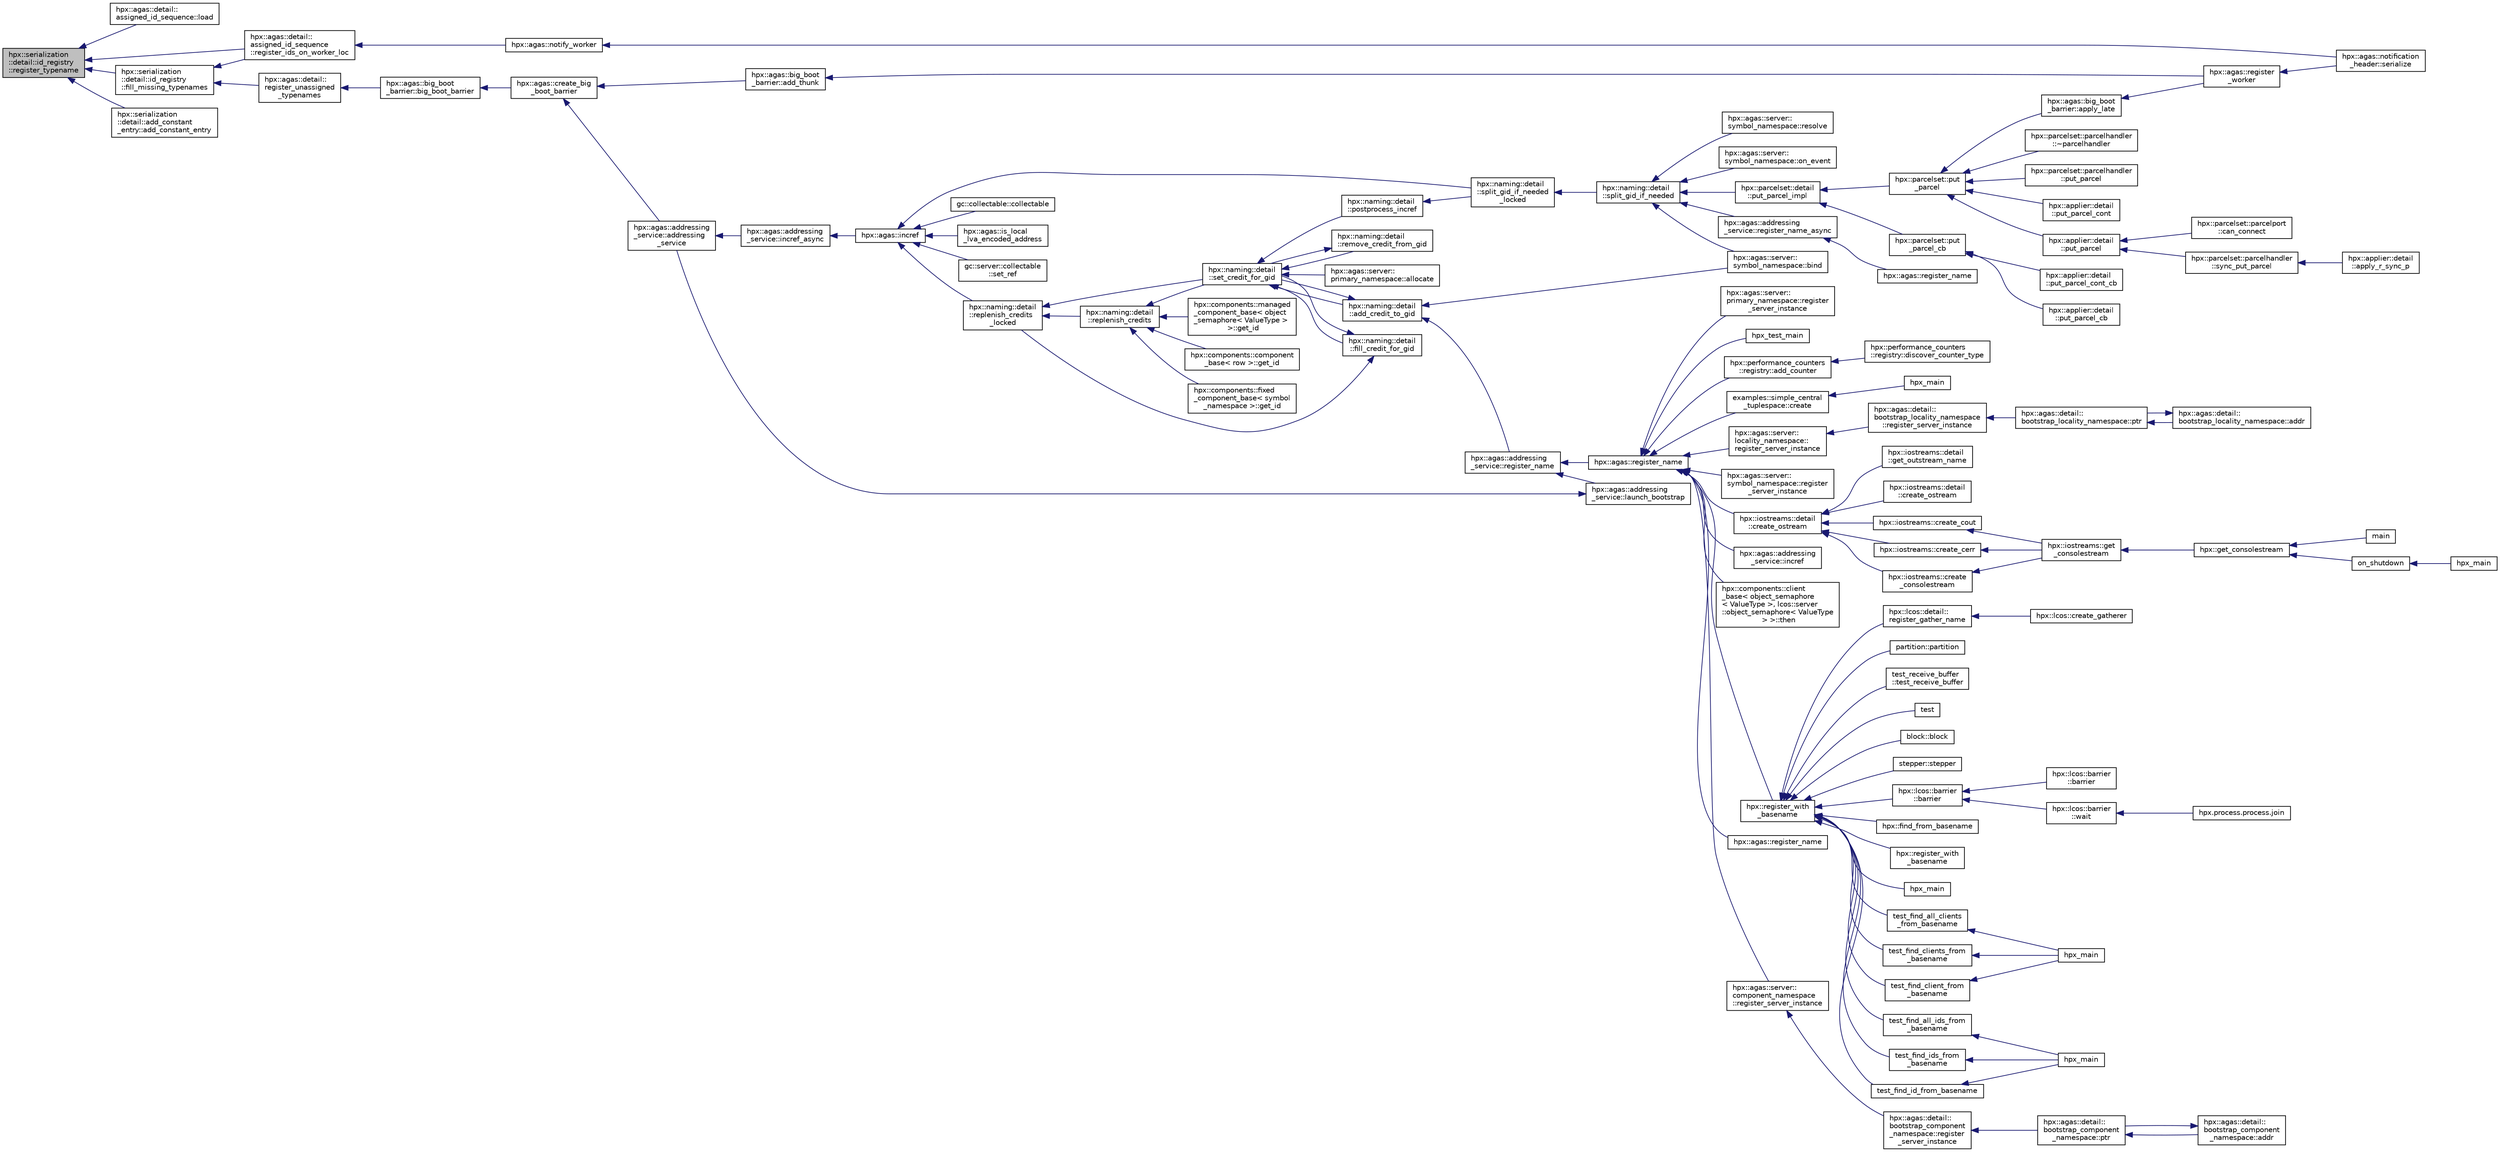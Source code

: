 digraph "hpx::serialization::detail::id_registry::register_typename"
{
  edge [fontname="Helvetica",fontsize="10",labelfontname="Helvetica",labelfontsize="10"];
  node [fontname="Helvetica",fontsize="10",shape=record];
  rankdir="LR";
  Node332 [label="hpx::serialization\l::detail::id_registry\l::register_typename",height=0.2,width=0.4,color="black", fillcolor="grey75", style="filled", fontcolor="black"];
  Node332 -> Node333 [dir="back",color="midnightblue",fontsize="10",style="solid",fontname="Helvetica"];
  Node333 [label="hpx::agas::detail::\lassigned_id_sequence::load",height=0.2,width=0.4,color="black", fillcolor="white", style="filled",URL="$dd/d18/structhpx_1_1agas_1_1detail_1_1assigned__id__sequence.html#a99a379110ec6aa07c3f1d650769e59b8"];
  Node332 -> Node334 [dir="back",color="midnightblue",fontsize="10",style="solid",fontname="Helvetica"];
  Node334 [label="hpx::agas::detail::\lassigned_id_sequence\l::register_ids_on_worker_loc",height=0.2,width=0.4,color="black", fillcolor="white", style="filled",URL="$dd/d18/structhpx_1_1agas_1_1detail_1_1assigned__id__sequence.html#a35eae836c4f5b4b971e74572c990c689"];
  Node334 -> Node335 [dir="back",color="midnightblue",fontsize="10",style="solid",fontname="Helvetica"];
  Node335 [label="hpx::agas::notify_worker",height=0.2,width=0.4,color="black", fillcolor="white", style="filled",URL="$dc/d54/namespacehpx_1_1agas.html#a9bf88ab8d54a369fb9ed0fd3157ef1e8"];
  Node335 -> Node336 [dir="back",color="midnightblue",fontsize="10",style="solid",fontname="Helvetica"];
  Node336 [label="hpx::agas::notification\l_header::serialize",height=0.2,width=0.4,color="black", fillcolor="white", style="filled",URL="$de/dae/structhpx_1_1agas_1_1notification__header.html#aa028cf0e80baf9259523c340c4568634"];
  Node332 -> Node337 [dir="back",color="midnightblue",fontsize="10",style="solid",fontname="Helvetica"];
  Node337 [label="hpx::serialization\l::detail::id_registry\l::fill_missing_typenames",height=0.2,width=0.4,color="black", fillcolor="white", style="filled",URL="$dc/d9a/classhpx_1_1serialization_1_1detail_1_1id__registry.html#a80cd98a900de5a5347cf51ab710ed1be"];
  Node337 -> Node338 [dir="back",color="midnightblue",fontsize="10",style="solid",fontname="Helvetica"];
  Node338 [label="hpx::agas::detail::\lregister_unassigned\l_typenames",height=0.2,width=0.4,color="black", fillcolor="white", style="filled",URL="$dd/dd0/namespacehpx_1_1agas_1_1detail.html#a69a4d9fbe321b26f2eeeacaae98c05bb"];
  Node338 -> Node339 [dir="back",color="midnightblue",fontsize="10",style="solid",fontname="Helvetica"];
  Node339 [label="hpx::agas::big_boot\l_barrier::big_boot_barrier",height=0.2,width=0.4,color="black", fillcolor="white", style="filled",URL="$d8/db6/structhpx_1_1agas_1_1big__boot__barrier.html#ab00f39b77e1ae054dddeab796ac49a07"];
  Node339 -> Node340 [dir="back",color="midnightblue",fontsize="10",style="solid",fontname="Helvetica"];
  Node340 [label="hpx::agas::create_big\l_boot_barrier",height=0.2,width=0.4,color="black", fillcolor="white", style="filled",URL="$dc/d54/namespacehpx_1_1agas.html#a272f64deb448ea9613501a5b3458a57f"];
  Node340 -> Node341 [dir="back",color="midnightblue",fontsize="10",style="solid",fontname="Helvetica"];
  Node341 [label="hpx::agas::addressing\l_service::addressing\l_service",height=0.2,width=0.4,color="black", fillcolor="white", style="filled",URL="$db/d58/structhpx_1_1agas_1_1addressing__service.html#a4cd885b12c530009f44f7372c197d54f"];
  Node341 -> Node342 [dir="back",color="midnightblue",fontsize="10",style="solid",fontname="Helvetica"];
  Node342 [label="hpx::agas::addressing\l_service::incref_async",height=0.2,width=0.4,color="black", fillcolor="white", style="filled",URL="$db/d58/structhpx_1_1agas_1_1addressing__service.html#adae9df2634cf648f129f203c3678c1c1",tooltip="Increment the global reference count for the given id. "];
  Node342 -> Node343 [dir="back",color="midnightblue",fontsize="10",style="solid",fontname="Helvetica"];
  Node343 [label="hpx::agas::incref",height=0.2,width=0.4,color="black", fillcolor="white", style="filled",URL="$dc/d54/namespacehpx_1_1agas.html#aad81d2ea721c1a5692e243ef07bf164f"];
  Node343 -> Node344 [dir="back",color="midnightblue",fontsize="10",style="solid",fontname="Helvetica"];
  Node344 [label="hpx::agas::is_local\l_lva_encoded_address",height=0.2,width=0.4,color="black", fillcolor="white", style="filled",URL="$dc/d54/namespacehpx_1_1agas.html#abb5e5584ed3b536ace8e3f58415e24c2"];
  Node343 -> Node345 [dir="back",color="midnightblue",fontsize="10",style="solid",fontname="Helvetica"];
  Node345 [label="gc::server::collectable\l::set_ref",height=0.2,width=0.4,color="black", fillcolor="white", style="filled",URL="$da/d76/structgc_1_1server_1_1collectable.html#a8e123e39f5a85da593dc15b5f872748d"];
  Node343 -> Node346 [dir="back",color="midnightblue",fontsize="10",style="solid",fontname="Helvetica"];
  Node346 [label="gc::collectable::collectable",height=0.2,width=0.4,color="black", fillcolor="white", style="filled",URL="$da/d23/structgc_1_1collectable.html#a9ac791be34891330ff8192ac2ef68c7c"];
  Node343 -> Node347 [dir="back",color="midnightblue",fontsize="10",style="solid",fontname="Helvetica"];
  Node347 [label="hpx::naming::detail\l::split_gid_if_needed\l_locked",height=0.2,width=0.4,color="black", fillcolor="white", style="filled",URL="$d5/d18/namespacehpx_1_1naming_1_1detail.html#a8a41d874bb719f702a76d483293d9d56"];
  Node347 -> Node348 [dir="back",color="midnightblue",fontsize="10",style="solid",fontname="Helvetica"];
  Node348 [label="hpx::naming::detail\l::split_gid_if_needed",height=0.2,width=0.4,color="black", fillcolor="white", style="filled",URL="$d5/d18/namespacehpx_1_1naming_1_1detail.html#a106949fcb9087fb6bdca67d048d6568f"];
  Node348 -> Node349 [dir="back",color="midnightblue",fontsize="10",style="solid",fontname="Helvetica"];
  Node349 [label="hpx::agas::addressing\l_service::register_name_async",height=0.2,width=0.4,color="black", fillcolor="white", style="filled",URL="$db/d58/structhpx_1_1agas_1_1addressing__service.html#adfd0ce835927a3c0396b6fc9e9fbb3cf"];
  Node349 -> Node350 [dir="back",color="midnightblue",fontsize="10",style="solid",fontname="Helvetica"];
  Node350 [label="hpx::agas::register_name",height=0.2,width=0.4,color="black", fillcolor="white", style="filled",URL="$dc/d54/namespacehpx_1_1agas.html#adc43905ef74ad9948375f3948b64fc2f"];
  Node348 -> Node351 [dir="back",color="midnightblue",fontsize="10",style="solid",fontname="Helvetica"];
  Node351 [label="hpx::parcelset::detail\l::put_parcel_impl",height=0.2,width=0.4,color="black", fillcolor="white", style="filled",URL="$dc/d4e/namespacehpx_1_1parcelset_1_1detail.html#a0dfe29365976960c7f5db6388e8ce603"];
  Node351 -> Node352 [dir="back",color="midnightblue",fontsize="10",style="solid",fontname="Helvetica"];
  Node352 [label="hpx::parcelset::put\l_parcel",height=0.2,width=0.4,color="black", fillcolor="white", style="filled",URL="$d4/d41/namespacehpx_1_1parcelset.html#a53a9f5c6cf260dc8d06d194c96182b65"];
  Node352 -> Node353 [dir="back",color="midnightblue",fontsize="10",style="solid",fontname="Helvetica"];
  Node353 [label="hpx::applier::detail\l::put_parcel",height=0.2,width=0.4,color="black", fillcolor="white", style="filled",URL="$d1/d2a/namespacehpx_1_1applier_1_1detail.html#a4d568b8071bb894a09fabfba232c2663"];
  Node353 -> Node354 [dir="back",color="midnightblue",fontsize="10",style="solid",fontname="Helvetica"];
  Node354 [label="hpx::parcelset::parcelhandler\l::sync_put_parcel",height=0.2,width=0.4,color="black", fillcolor="white", style="filled",URL="$d4/d2f/classhpx_1_1parcelset_1_1parcelhandler.html#ad478f8b244ec822fcbcb84aa67b17497"];
  Node354 -> Node355 [dir="back",color="midnightblue",fontsize="10",style="solid",fontname="Helvetica"];
  Node355 [label="hpx::applier::detail\l::apply_r_sync_p",height=0.2,width=0.4,color="black", fillcolor="white", style="filled",URL="$d1/d2a/namespacehpx_1_1applier_1_1detail.html#ab69485311adeb590afa621a4b4be595d"];
  Node353 -> Node356 [dir="back",color="midnightblue",fontsize="10",style="solid",fontname="Helvetica"];
  Node356 [label="hpx::parcelset::parcelport\l::can_connect",height=0.2,width=0.4,color="black", fillcolor="white", style="filled",URL="$d9/d67/classhpx_1_1parcelset_1_1parcelport.html#a68bd6750625124e4de6309e74283a767"];
  Node352 -> Node357 [dir="back",color="midnightblue",fontsize="10",style="solid",fontname="Helvetica"];
  Node357 [label="hpx::applier::detail\l::put_parcel_cont",height=0.2,width=0.4,color="black", fillcolor="white", style="filled",URL="$d1/d2a/namespacehpx_1_1applier_1_1detail.html#aa5119ce6a8f642d2bacf23dc42ade0f9"];
  Node352 -> Node358 [dir="back",color="midnightblue",fontsize="10",style="solid",fontname="Helvetica"];
  Node358 [label="hpx::agas::big_boot\l_barrier::apply_late",height=0.2,width=0.4,color="black", fillcolor="white", style="filled",URL="$d8/db6/structhpx_1_1agas_1_1big__boot__barrier.html#a9148a04a25bea5a37d77b3ff20e1ebfb"];
  Node358 -> Node359 [dir="back",color="midnightblue",fontsize="10",style="solid",fontname="Helvetica"];
  Node359 [label="hpx::agas::register\l_worker",height=0.2,width=0.4,color="black", fillcolor="white", style="filled",URL="$dc/d54/namespacehpx_1_1agas.html#a3c98dc053a97fca0f3f3b5719d9f8336"];
  Node359 -> Node336 [dir="back",color="midnightblue",fontsize="10",style="solid",fontname="Helvetica"];
  Node352 -> Node360 [dir="back",color="midnightblue",fontsize="10",style="solid",fontname="Helvetica"];
  Node360 [label="hpx::parcelset::parcelhandler\l::~parcelhandler",height=0.2,width=0.4,color="black", fillcolor="white", style="filled",URL="$d4/d2f/classhpx_1_1parcelset_1_1parcelhandler.html#a938c1c4259b1be845dc0197465969a17"];
  Node352 -> Node361 [dir="back",color="midnightblue",fontsize="10",style="solid",fontname="Helvetica"];
  Node361 [label="hpx::parcelset::parcelhandler\l::put_parcel",height=0.2,width=0.4,color="black", fillcolor="white", style="filled",URL="$d4/d2f/classhpx_1_1parcelset_1_1parcelhandler.html#aad45344f98c3f15456325c7270ae5ade"];
  Node351 -> Node362 [dir="back",color="midnightblue",fontsize="10",style="solid",fontname="Helvetica"];
  Node362 [label="hpx::parcelset::put\l_parcel_cb",height=0.2,width=0.4,color="black", fillcolor="white", style="filled",URL="$d4/d41/namespacehpx_1_1parcelset.html#a44a60f48094a44cbb7f52b7807dc56ff"];
  Node362 -> Node363 [dir="back",color="midnightblue",fontsize="10",style="solid",fontname="Helvetica"];
  Node363 [label="hpx::applier::detail\l::put_parcel_cb",height=0.2,width=0.4,color="black", fillcolor="white", style="filled",URL="$d1/d2a/namespacehpx_1_1applier_1_1detail.html#a96b7471f7a59fa4d3d298e562507c339"];
  Node362 -> Node364 [dir="back",color="midnightblue",fontsize="10",style="solid",fontname="Helvetica"];
  Node364 [label="hpx::applier::detail\l::put_parcel_cont_cb",height=0.2,width=0.4,color="black", fillcolor="white", style="filled",URL="$d1/d2a/namespacehpx_1_1applier_1_1detail.html#acb5d7569cd53998c51e4b48f09d62e83"];
  Node348 -> Node365 [dir="back",color="midnightblue",fontsize="10",style="solid",fontname="Helvetica"];
  Node365 [label="hpx::agas::server::\lsymbol_namespace::bind",height=0.2,width=0.4,color="black", fillcolor="white", style="filled",URL="$dc/da6/structhpx_1_1agas_1_1server_1_1symbol__namespace.html#a229ead0876ac8c5754793a2ca68de559"];
  Node348 -> Node366 [dir="back",color="midnightblue",fontsize="10",style="solid",fontname="Helvetica"];
  Node366 [label="hpx::agas::server::\lsymbol_namespace::resolve",height=0.2,width=0.4,color="black", fillcolor="white", style="filled",URL="$dc/da6/structhpx_1_1agas_1_1server_1_1symbol__namespace.html#aec3fc24e40dc96142eb77537945e92d5"];
  Node348 -> Node367 [dir="back",color="midnightblue",fontsize="10",style="solid",fontname="Helvetica"];
  Node367 [label="hpx::agas::server::\lsymbol_namespace::on_event",height=0.2,width=0.4,color="black", fillcolor="white", style="filled",URL="$dc/da6/structhpx_1_1agas_1_1server_1_1symbol__namespace.html#abbfcf18e8d40612e4fa618a39a2fc492"];
  Node343 -> Node368 [dir="back",color="midnightblue",fontsize="10",style="solid",fontname="Helvetica"];
  Node368 [label="hpx::naming::detail\l::replenish_credits\l_locked",height=0.2,width=0.4,color="black", fillcolor="white", style="filled",URL="$d5/d18/namespacehpx_1_1naming_1_1detail.html#a011ed4fa9a2f4d4319adc54943fa03d6"];
  Node368 -> Node369 [dir="back",color="midnightblue",fontsize="10",style="solid",fontname="Helvetica"];
  Node369 [label="hpx::naming::detail\l::replenish_credits",height=0.2,width=0.4,color="black", fillcolor="white", style="filled",URL="$d5/d18/namespacehpx_1_1naming_1_1detail.html#aab806d937bd01894af129d3d3cbb22f4"];
  Node369 -> Node370 [dir="back",color="midnightblue",fontsize="10",style="solid",fontname="Helvetica"];
  Node370 [label="hpx::components::component\l_base\< row \>::get_id",height=0.2,width=0.4,color="black", fillcolor="white", style="filled",URL="$d2/de6/classhpx_1_1components_1_1component__base.html#a4c8fd93514039bdf01c48d66d82b19cd"];
  Node369 -> Node371 [dir="back",color="midnightblue",fontsize="10",style="solid",fontname="Helvetica"];
  Node371 [label="hpx::components::fixed\l_component_base\< symbol\l_namespace \>::get_id",height=0.2,width=0.4,color="black", fillcolor="white", style="filled",URL="$df/dfd/classhpx_1_1components_1_1fixed__component__base.html#a3066d2c2779a65cd20ce98b87e4dd4c2"];
  Node369 -> Node372 [dir="back",color="midnightblue",fontsize="10",style="solid",fontname="Helvetica"];
  Node372 [label="hpx::components::managed\l_component_base\< object\l_semaphore\< ValueType \>\l \>::get_id",height=0.2,width=0.4,color="black", fillcolor="white", style="filled",URL="$d1/d7b/classhpx_1_1components_1_1managed__component__base.html#ac026850ad861e1da5393943cf5751708"];
  Node369 -> Node373 [dir="back",color="midnightblue",fontsize="10",style="solid",fontname="Helvetica"];
  Node373 [label="hpx::naming::detail\l::set_credit_for_gid",height=0.2,width=0.4,color="black", fillcolor="white", style="filled",URL="$d5/d18/namespacehpx_1_1naming_1_1detail.html#a87703193ff814a4e1c912e98e655ec51"];
  Node373 -> Node374 [dir="back",color="midnightblue",fontsize="10",style="solid",fontname="Helvetica"];
  Node374 [label="hpx::naming::detail\l::postprocess_incref",height=0.2,width=0.4,color="black", fillcolor="white", style="filled",URL="$d5/d18/namespacehpx_1_1naming_1_1detail.html#a9d2708b2b1a4087d64195137b077ef1d"];
  Node374 -> Node347 [dir="back",color="midnightblue",fontsize="10",style="solid",fontname="Helvetica"];
  Node373 -> Node375 [dir="back",color="midnightblue",fontsize="10",style="solid",fontname="Helvetica"];
  Node375 [label="hpx::naming::detail\l::add_credit_to_gid",height=0.2,width=0.4,color="black", fillcolor="white", style="filled",URL="$d5/d18/namespacehpx_1_1naming_1_1detail.html#ab13848a91587535a393be4def980e832"];
  Node375 -> Node376 [dir="back",color="midnightblue",fontsize="10",style="solid",fontname="Helvetica"];
  Node376 [label="hpx::agas::addressing\l_service::register_name",height=0.2,width=0.4,color="black", fillcolor="white", style="filled",URL="$db/d58/structhpx_1_1agas_1_1addressing__service.html#a5929d7fd681a5ed692bfbeaa503fc32d",tooltip="Register a global name with a global address (id) "];
  Node376 -> Node377 [dir="back",color="midnightblue",fontsize="10",style="solid",fontname="Helvetica"];
  Node377 [label="hpx::agas::addressing\l_service::launch_bootstrap",height=0.2,width=0.4,color="black", fillcolor="white", style="filled",URL="$db/d58/structhpx_1_1agas_1_1addressing__service.html#a664380be3597d3ca31677b2ae5800e76"];
  Node377 -> Node341 [dir="back",color="midnightblue",fontsize="10",style="solid",fontname="Helvetica"];
  Node376 -> Node378 [dir="back",color="midnightblue",fontsize="10",style="solid",fontname="Helvetica"];
  Node378 [label="hpx::agas::register_name",height=0.2,width=0.4,color="black", fillcolor="white", style="filled",URL="$dc/d54/namespacehpx_1_1agas.html#a3812793adbf5e7d8c6b468595ac0823f"];
  Node378 -> Node379 [dir="back",color="midnightblue",fontsize="10",style="solid",fontname="Helvetica"];
  Node379 [label="hpx::register_with\l_basename",height=0.2,width=0.4,color="black", fillcolor="white", style="filled",URL="$d8/d83/namespacehpx.html#acf88178dc8c98cb0d7396325b3ccffdd",tooltip="Register the given id using the given base name. "];
  Node379 -> Node380 [dir="back",color="midnightblue",fontsize="10",style="solid",fontname="Helvetica"];
  Node380 [label="stepper::stepper",height=0.2,width=0.4,color="black", fillcolor="white", style="filled",URL="$d0/da6/structstepper.html#a3d3b661e2502d80c80775c190f5585e2"];
  Node379 -> Node381 [dir="back",color="midnightblue",fontsize="10",style="solid",fontname="Helvetica"];
  Node381 [label="hpx::lcos::barrier\l::barrier",height=0.2,width=0.4,color="black", fillcolor="white", style="filled",URL="$d9/dab/classhpx_1_1lcos_1_1barrier.html#ae8e5bad1b2828970404b5d280137d579"];
  Node381 -> Node382 [dir="back",color="midnightblue",fontsize="10",style="solid",fontname="Helvetica"];
  Node382 [label="hpx::lcos::barrier\l::barrier",height=0.2,width=0.4,color="black", fillcolor="white", style="filled",URL="$d9/dab/classhpx_1_1lcos_1_1barrier.html#a8a9fc05508fad7cd1d8014bee0e1d221"];
  Node381 -> Node383 [dir="back",color="midnightblue",fontsize="10",style="solid",fontname="Helvetica"];
  Node383 [label="hpx::lcos::barrier\l::wait",height=0.2,width=0.4,color="black", fillcolor="white", style="filled",URL="$d9/dab/classhpx_1_1lcos_1_1barrier.html#a1fcac5ce49dd1b9800affc8c8b84e4c9"];
  Node383 -> Node384 [dir="back",color="midnightblue",fontsize="10",style="solid",fontname="Helvetica"];
  Node384 [label="hpx.process.process.join",height=0.2,width=0.4,color="black", fillcolor="white", style="filled",URL="$d3/d41/classhpx_1_1process_1_1process.html#acc7ec4687f3bf5ae121ef7b494d991d8"];
  Node379 -> Node385 [dir="back",color="midnightblue",fontsize="10",style="solid",fontname="Helvetica"];
  Node385 [label="hpx::find_from_basename",height=0.2,width=0.4,color="black", fillcolor="white", style="filled",URL="$d8/d83/namespacehpx.html#a02d4c4317d9d663b22c2e47aab0b56df",tooltip="Return registered id from the given base name and sequence number. "];
  Node379 -> Node386 [dir="back",color="midnightblue",fontsize="10",style="solid",fontname="Helvetica"];
  Node386 [label="hpx::register_with\l_basename",height=0.2,width=0.4,color="black", fillcolor="white", style="filled",URL="$d8/d83/namespacehpx.html#a09a6c6ffc84d21df225c3f5730de31d0"];
  Node379 -> Node387 [dir="back",color="midnightblue",fontsize="10",style="solid",fontname="Helvetica"];
  Node387 [label="hpx_main",height=0.2,width=0.4,color="black", fillcolor="white", style="filled",URL="$db/d8d/duplicate__id__registration__1596_8cpp.html#aefd26dd818037509b2241068d57e3e1d"];
  Node379 -> Node388 [dir="back",color="midnightblue",fontsize="10",style="solid",fontname="Helvetica"];
  Node388 [label="test_find_all_clients\l_from_basename",height=0.2,width=0.4,color="black", fillcolor="white", style="filled",URL="$dc/d15/find__clients__from__prefix_8cpp.html#aa57a9747db04f3feb78e2e423232d1f9"];
  Node388 -> Node389 [dir="back",color="midnightblue",fontsize="10",style="solid",fontname="Helvetica"];
  Node389 [label="hpx_main",height=0.2,width=0.4,color="black", fillcolor="white", style="filled",URL="$dc/d15/find__clients__from__prefix_8cpp.html#aefd26dd818037509b2241068d57e3e1d"];
  Node379 -> Node390 [dir="back",color="midnightblue",fontsize="10",style="solid",fontname="Helvetica"];
  Node390 [label="test_find_clients_from\l_basename",height=0.2,width=0.4,color="black", fillcolor="white", style="filled",URL="$dc/d15/find__clients__from__prefix_8cpp.html#a6fef840f56014443521cc99c2d9d781c"];
  Node390 -> Node389 [dir="back",color="midnightblue",fontsize="10",style="solid",fontname="Helvetica"];
  Node379 -> Node391 [dir="back",color="midnightblue",fontsize="10",style="solid",fontname="Helvetica"];
  Node391 [label="test_find_client_from\l_basename",height=0.2,width=0.4,color="black", fillcolor="white", style="filled",URL="$dc/d15/find__clients__from__prefix_8cpp.html#a61a7f45bc9dd018d57ea2230824dab25"];
  Node391 -> Node389 [dir="back",color="midnightblue",fontsize="10",style="solid",fontname="Helvetica"];
  Node379 -> Node392 [dir="back",color="midnightblue",fontsize="10",style="solid",fontname="Helvetica"];
  Node392 [label="test_find_all_ids_from\l_basename",height=0.2,width=0.4,color="black", fillcolor="white", style="filled",URL="$dc/df3/find__ids__from__prefix_8cpp.html#a369302d85871c563e109f575d4c3d29c"];
  Node392 -> Node393 [dir="back",color="midnightblue",fontsize="10",style="solid",fontname="Helvetica"];
  Node393 [label="hpx_main",height=0.2,width=0.4,color="black", fillcolor="white", style="filled",URL="$dc/df3/find__ids__from__prefix_8cpp.html#aefd26dd818037509b2241068d57e3e1d"];
  Node379 -> Node394 [dir="back",color="midnightblue",fontsize="10",style="solid",fontname="Helvetica"];
  Node394 [label="test_find_ids_from\l_basename",height=0.2,width=0.4,color="black", fillcolor="white", style="filled",URL="$dc/df3/find__ids__from__prefix_8cpp.html#a4526a7a41c258e2aedcdabd4ece4f4ba"];
  Node394 -> Node393 [dir="back",color="midnightblue",fontsize="10",style="solid",fontname="Helvetica"];
  Node379 -> Node395 [dir="back",color="midnightblue",fontsize="10",style="solid",fontname="Helvetica"];
  Node395 [label="test_find_id_from_basename",height=0.2,width=0.4,color="black", fillcolor="white", style="filled",URL="$dc/df3/find__ids__from__prefix_8cpp.html#a35b932e250f78d774db87c971e42adce"];
  Node395 -> Node393 [dir="back",color="midnightblue",fontsize="10",style="solid",fontname="Helvetica"];
  Node379 -> Node396 [dir="back",color="midnightblue",fontsize="10",style="solid",fontname="Helvetica"];
  Node396 [label="hpx::lcos::detail::\lregister_gather_name",height=0.2,width=0.4,color="black", fillcolor="white", style="filled",URL="$d4/d6c/namespacehpx_1_1lcos_1_1detail.html#afb3d3eafe04150308d004869a96242b3"];
  Node396 -> Node397 [dir="back",color="midnightblue",fontsize="10",style="solid",fontname="Helvetica"];
  Node397 [label="hpx::lcos::create_gatherer",height=0.2,width=0.4,color="black", fillcolor="white", style="filled",URL="$d2/dc9/namespacehpx_1_1lcos.html#aaa3e2a825ca566eee4e3c0cfc19b5dc3"];
  Node379 -> Node398 [dir="back",color="midnightblue",fontsize="10",style="solid",fontname="Helvetica"];
  Node398 [label="partition::partition",height=0.2,width=0.4,color="black", fillcolor="white", style="filled",URL="$d3/d98/structpartition.html#a949115c70a8ed7802ec756677063507b"];
  Node379 -> Node399 [dir="back",color="midnightblue",fontsize="10",style="solid",fontname="Helvetica"];
  Node399 [label="test_receive_buffer\l::test_receive_buffer",height=0.2,width=0.4,color="black", fillcolor="white", style="filled",URL="$d1/d2e/structtest__receive__buffer.html#a501e8703c3a9d33b23c67cc3782a3052"];
  Node379 -> Node400 [dir="back",color="midnightblue",fontsize="10",style="solid",fontname="Helvetica"];
  Node400 [label="test",height=0.2,width=0.4,color="black", fillcolor="white", style="filled",URL="$db/d95/register__with__basename__1804_8cpp.html#ae1a3968e7947464bee7714f6d43b7002"];
  Node379 -> Node401 [dir="back",color="midnightblue",fontsize="10",style="solid",fontname="Helvetica"];
  Node401 [label="block::block",height=0.2,width=0.4,color="black", fillcolor="white", style="filled",URL="$d1/d7f/structblock.html#ad2fe04030b850ffa3f213c85f848c0c9"];
  Node378 -> Node402 [dir="back",color="midnightblue",fontsize="10",style="solid",fontname="Helvetica"];
  Node402 [label="hpx::agas::addressing\l_service::incref",height=0.2,width=0.4,color="black", fillcolor="white", style="filled",URL="$db/d58/structhpx_1_1agas_1_1addressing__service.html#a77add8ef493b3ff577876bbbde8b2ead"];
  Node378 -> Node403 [dir="back",color="midnightblue",fontsize="10",style="solid",fontname="Helvetica"];
  Node403 [label="hpx::components::client\l_base\< object_semaphore\l\< ValueType \>, lcos::server\l::object_semaphore\< ValueType\l \> \>::then",height=0.2,width=0.4,color="black", fillcolor="white", style="filled",URL="$d9/dad/classhpx_1_1components_1_1client__base.html#a195e205b5917c50455e9eab169045a2f"];
  Node378 -> Node404 [dir="back",color="midnightblue",fontsize="10",style="solid",fontname="Helvetica"];
  Node404 [label="hpx::agas::server::\lcomponent_namespace\l::register_server_instance",height=0.2,width=0.4,color="black", fillcolor="white", style="filled",URL="$d4/dc8/structhpx_1_1agas_1_1server_1_1component__namespace.html#aa114cf679cc56f70c05ab18aff971ecb"];
  Node404 -> Node405 [dir="back",color="midnightblue",fontsize="10",style="solid",fontname="Helvetica"];
  Node405 [label="hpx::agas::detail::\lbootstrap_component\l_namespace::register\l_server_instance",height=0.2,width=0.4,color="black", fillcolor="white", style="filled",URL="$d4/db7/structhpx_1_1agas_1_1detail_1_1bootstrap__component__namespace.html#abbc31dcbeb87361092d40afcfbd456b8"];
  Node405 -> Node406 [dir="back",color="midnightblue",fontsize="10",style="solid",fontname="Helvetica"];
  Node406 [label="hpx::agas::detail::\lbootstrap_component\l_namespace::ptr",height=0.2,width=0.4,color="black", fillcolor="white", style="filled",URL="$d4/db7/structhpx_1_1agas_1_1detail_1_1bootstrap__component__namespace.html#a2ddc1b51e40d6b5c32f7eeba52a7527d"];
  Node406 -> Node407 [dir="back",color="midnightblue",fontsize="10",style="solid",fontname="Helvetica"];
  Node407 [label="hpx::agas::detail::\lbootstrap_component\l_namespace::addr",height=0.2,width=0.4,color="black", fillcolor="white", style="filled",URL="$d4/db7/structhpx_1_1agas_1_1detail_1_1bootstrap__component__namespace.html#a4947343cef580d3a72f9fcb6803a54b1"];
  Node407 -> Node406 [dir="back",color="midnightblue",fontsize="10",style="solid",fontname="Helvetica"];
  Node378 -> Node408 [dir="back",color="midnightblue",fontsize="10",style="solid",fontname="Helvetica"];
  Node408 [label="hpx::agas::register_name",height=0.2,width=0.4,color="black", fillcolor="white", style="filled",URL="$dc/d54/namespacehpx_1_1agas.html#a2430195ce3eb5a044693ffff42ac4124"];
  Node378 -> Node409 [dir="back",color="midnightblue",fontsize="10",style="solid",fontname="Helvetica"];
  Node409 [label="hpx::agas::server::\llocality_namespace::\lregister_server_instance",height=0.2,width=0.4,color="black", fillcolor="white", style="filled",URL="$dc/d72/structhpx_1_1agas_1_1server_1_1locality__namespace.html#af1491746c7368e3824c99bc100f18734"];
  Node409 -> Node410 [dir="back",color="midnightblue",fontsize="10",style="solid",fontname="Helvetica"];
  Node410 [label="hpx::agas::detail::\lbootstrap_locality_namespace\l::register_server_instance",height=0.2,width=0.4,color="black", fillcolor="white", style="filled",URL="$d2/d28/structhpx_1_1agas_1_1detail_1_1bootstrap__locality__namespace.html#ae300573bed5ba4de244854736bc93372"];
  Node410 -> Node411 [dir="back",color="midnightblue",fontsize="10",style="solid",fontname="Helvetica"];
  Node411 [label="hpx::agas::detail::\lbootstrap_locality_namespace::ptr",height=0.2,width=0.4,color="black", fillcolor="white", style="filled",URL="$d2/d28/structhpx_1_1agas_1_1detail_1_1bootstrap__locality__namespace.html#a5d4dcef228d9a8e6040f2e404546a7b8"];
  Node411 -> Node412 [dir="back",color="midnightblue",fontsize="10",style="solid",fontname="Helvetica"];
  Node412 [label="hpx::agas::detail::\lbootstrap_locality_namespace::addr",height=0.2,width=0.4,color="black", fillcolor="white", style="filled",URL="$d2/d28/structhpx_1_1agas_1_1detail_1_1bootstrap__locality__namespace.html#a6a5b1a39f25283d49aae9a42b5c4388a"];
  Node412 -> Node411 [dir="back",color="midnightblue",fontsize="10",style="solid",fontname="Helvetica"];
  Node378 -> Node413 [dir="back",color="midnightblue",fontsize="10",style="solid",fontname="Helvetica"];
  Node413 [label="hpx::agas::server::\lprimary_namespace::register\l_server_instance",height=0.2,width=0.4,color="black", fillcolor="white", style="filled",URL="$d7/d3a/structhpx_1_1agas_1_1server_1_1primary__namespace.html#a8d3a53331e87a1a6a16a53a0f5c5d759"];
  Node378 -> Node414 [dir="back",color="midnightblue",fontsize="10",style="solid",fontname="Helvetica"];
  Node414 [label="hpx_test_main",height=0.2,width=0.4,color="black", fillcolor="white", style="filled",URL="$d9/deb/refcnted__symbol__to__local__object_8cpp.html#a9a1c75cfa4bc8637fb9e22dfdca0891a"];
  Node378 -> Node415 [dir="back",color="midnightblue",fontsize="10",style="solid",fontname="Helvetica"];
  Node415 [label="hpx::performance_counters\l::registry::add_counter",height=0.2,width=0.4,color="black", fillcolor="white", style="filled",URL="$d2/d02/classhpx_1_1performance__counters_1_1registry.html#a161780fff85c669515be3253f0e29fa5",tooltip="Add an existing performance counter instance to the registry. "];
  Node415 -> Node416 [dir="back",color="midnightblue",fontsize="10",style="solid",fontname="Helvetica"];
  Node416 [label="hpx::performance_counters\l::registry::discover_counter_type",height=0.2,width=0.4,color="black", fillcolor="white", style="filled",URL="$d2/d02/classhpx_1_1performance__counters_1_1registry.html#af060ad9ba59fefe302c89bd8e80227d9"];
  Node378 -> Node417 [dir="back",color="midnightblue",fontsize="10",style="solid",fontname="Helvetica"];
  Node417 [label="examples::simple_central\l_tuplespace::create",height=0.2,width=0.4,color="black", fillcolor="white", style="filled",URL="$d5/d1b/classexamples_1_1simple__central__tuplespace.html#a56c807f1fdd13e282e0ab8f45fdcf0b7"];
  Node417 -> Node418 [dir="back",color="midnightblue",fontsize="10",style="solid",fontname="Helvetica"];
  Node418 [label="hpx_main",height=0.2,width=0.4,color="black", fillcolor="white", style="filled",URL="$d1/d7b/simple__central__tuplespace__client_8cpp.html#aefd26dd818037509b2241068d57e3e1d"];
  Node378 -> Node419 [dir="back",color="midnightblue",fontsize="10",style="solid",fontname="Helvetica"];
  Node419 [label="hpx::iostreams::detail\l::create_ostream",height=0.2,width=0.4,color="black", fillcolor="white", style="filled",URL="$de/d26/namespacehpx_1_1iostreams_1_1detail.html#a2532c6c409d765cc96f0f062dd1807ea"];
  Node419 -> Node420 [dir="back",color="midnightblue",fontsize="10",style="solid",fontname="Helvetica"];
  Node420 [label="hpx::iostreams::detail\l::get_outstream_name",height=0.2,width=0.4,color="black", fillcolor="white", style="filled",URL="$de/d26/namespacehpx_1_1iostreams_1_1detail.html#a4e5f42733aacfd1b6f845141cc8bd755"];
  Node419 -> Node421 [dir="back",color="midnightblue",fontsize="10",style="solid",fontname="Helvetica"];
  Node421 [label="hpx::iostreams::detail\l::create_ostream",height=0.2,width=0.4,color="black", fillcolor="white", style="filled",URL="$de/d26/namespacehpx_1_1iostreams_1_1detail.html#a6a1ed0a7709d7cba5b0feb9d3752fb31"];
  Node419 -> Node422 [dir="back",color="midnightblue",fontsize="10",style="solid",fontname="Helvetica"];
  Node422 [label="hpx::iostreams::create_cout",height=0.2,width=0.4,color="black", fillcolor="white", style="filled",URL="$dd/d1d/namespacehpx_1_1iostreams.html#a9a178fadf70f9b3c6f74274409a7bc69"];
  Node422 -> Node423 [dir="back",color="midnightblue",fontsize="10",style="solid",fontname="Helvetica"];
  Node423 [label="hpx::iostreams::get\l_consolestream",height=0.2,width=0.4,color="black", fillcolor="white", style="filled",URL="$dd/d1d/namespacehpx_1_1iostreams.html#ac4a2ed792a4f5bdcb286ba83f5cd261d"];
  Node423 -> Node424 [dir="back",color="midnightblue",fontsize="10",style="solid",fontname="Helvetica"];
  Node424 [label="hpx::get_consolestream",height=0.2,width=0.4,color="black", fillcolor="white", style="filled",URL="$d8/d83/namespacehpx.html#af305e0b2731f998440d87c7500187a11"];
  Node424 -> Node425 [dir="back",color="midnightblue",fontsize="10",style="solid",fontname="Helvetica"];
  Node425 [label="main",height=0.2,width=0.4,color="black", fillcolor="white", style="filled",URL="$db/dd0/lost__output__2236_8cpp.html#a3c04138a5bfe5d72780bb7e82a18e627"];
  Node424 -> Node426 [dir="back",color="midnightblue",fontsize="10",style="solid",fontname="Helvetica"];
  Node426 [label="on_shutdown",height=0.2,width=0.4,color="black", fillcolor="white", style="filled",URL="$de/d67/no__output__1173_8cpp.html#ada3655c097ed162539aadedb0de3673b"];
  Node426 -> Node427 [dir="back",color="midnightblue",fontsize="10",style="solid",fontname="Helvetica"];
  Node427 [label="hpx_main",height=0.2,width=0.4,color="black", fillcolor="white", style="filled",URL="$de/d67/no__output__1173_8cpp.html#a4ca51ec94fa82421fc621b58eef7b01c"];
  Node419 -> Node428 [dir="back",color="midnightblue",fontsize="10",style="solid",fontname="Helvetica"];
  Node428 [label="hpx::iostreams::create_cerr",height=0.2,width=0.4,color="black", fillcolor="white", style="filled",URL="$dd/d1d/namespacehpx_1_1iostreams.html#aecf4f2ddc53a24fe917ce7cca0bda378"];
  Node428 -> Node423 [dir="back",color="midnightblue",fontsize="10",style="solid",fontname="Helvetica"];
  Node419 -> Node429 [dir="back",color="midnightblue",fontsize="10",style="solid",fontname="Helvetica"];
  Node429 [label="hpx::iostreams::create\l_consolestream",height=0.2,width=0.4,color="black", fillcolor="white", style="filled",URL="$dd/d1d/namespacehpx_1_1iostreams.html#ade2ebf54e04b80ddcf3c31dd0bad5ece"];
  Node429 -> Node423 [dir="back",color="midnightblue",fontsize="10",style="solid",fontname="Helvetica"];
  Node378 -> Node430 [dir="back",color="midnightblue",fontsize="10",style="solid",fontname="Helvetica"];
  Node430 [label="hpx::agas::server::\lsymbol_namespace::register\l_server_instance",height=0.2,width=0.4,color="black", fillcolor="white", style="filled",URL="$dc/da6/structhpx_1_1agas_1_1server_1_1symbol__namespace.html#ac7de45f2a45cfccf925b88563f61efb0"];
  Node375 -> Node373 [dir="back",color="midnightblue",fontsize="10",style="solid",fontname="Helvetica"];
  Node375 -> Node365 [dir="back",color="midnightblue",fontsize="10",style="solid",fontname="Helvetica"];
  Node373 -> Node431 [dir="back",color="midnightblue",fontsize="10",style="solid",fontname="Helvetica"];
  Node431 [label="hpx::naming::detail\l::remove_credit_from_gid",height=0.2,width=0.4,color="black", fillcolor="white", style="filled",URL="$d5/d18/namespacehpx_1_1naming_1_1detail.html#a3ccb4b028c2c757c0fabdfe58ac07e47"];
  Node431 -> Node373 [dir="back",color="midnightblue",fontsize="10",style="solid",fontname="Helvetica"];
  Node373 -> Node432 [dir="back",color="midnightblue",fontsize="10",style="solid",fontname="Helvetica"];
  Node432 [label="hpx::naming::detail\l::fill_credit_for_gid",height=0.2,width=0.4,color="black", fillcolor="white", style="filled",URL="$d5/d18/namespacehpx_1_1naming_1_1detail.html#a3ec890e6a5b5c8fbd21b11dfe7e50352"];
  Node432 -> Node368 [dir="back",color="midnightblue",fontsize="10",style="solid",fontname="Helvetica"];
  Node432 -> Node373 [dir="back",color="midnightblue",fontsize="10",style="solid",fontname="Helvetica"];
  Node373 -> Node433 [dir="back",color="midnightblue",fontsize="10",style="solid",fontname="Helvetica"];
  Node433 [label="hpx::agas::server::\lprimary_namespace::allocate",height=0.2,width=0.4,color="black", fillcolor="white", style="filled",URL="$d7/d3a/structhpx_1_1agas_1_1server_1_1primary__namespace.html#a87560fb730ac846b91fc7287dc4e247b"];
  Node368 -> Node373 [dir="back",color="midnightblue",fontsize="10",style="solid",fontname="Helvetica"];
  Node340 -> Node434 [dir="back",color="midnightblue",fontsize="10",style="solid",fontname="Helvetica"];
  Node434 [label="hpx::agas::big_boot\l_barrier::add_thunk",height=0.2,width=0.4,color="black", fillcolor="white", style="filled",URL="$d8/db6/structhpx_1_1agas_1_1big__boot__barrier.html#a4f0a3fbaed50482d5fba106e49c0d1af"];
  Node434 -> Node359 [dir="back",color="midnightblue",fontsize="10",style="solid",fontname="Helvetica"];
  Node337 -> Node334 [dir="back",color="midnightblue",fontsize="10",style="solid",fontname="Helvetica"];
  Node332 -> Node435 [dir="back",color="midnightblue",fontsize="10",style="solid",fontname="Helvetica"];
  Node435 [label="hpx::serialization\l::detail::add_constant\l_entry::add_constant_entry",height=0.2,width=0.4,color="black", fillcolor="white", style="filled",URL="$d5/dfe/structhpx_1_1serialization_1_1detail_1_1add__constant__entry.html#a86e806bc4567e2301630e4a606be8ab8"];
}

